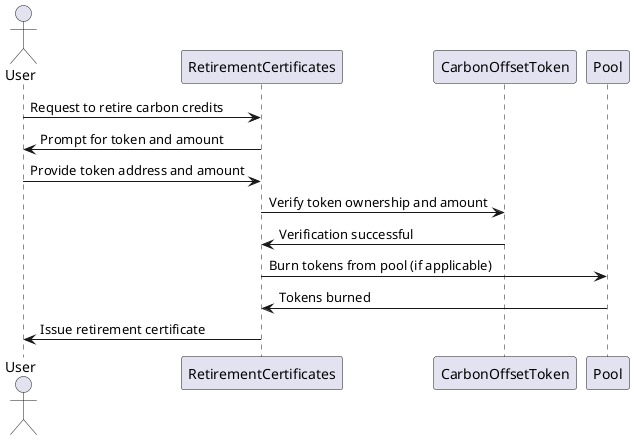 @startuml 
actor User as U
participant RetirementCertificates as RC
participant CarbonOffsetToken as T
participant Pool as P

U -> RC: Request to retire carbon credits
RC -> U: Prompt for token and amount
U -> RC: Provide token address and amount
RC -> T: Verify token ownership and amount
T -> RC: Verification successful
RC -> P: Burn tokens from pool (if applicable)
P -> RC: Tokens burned
RC -> U: Issue retirement certificate
@enduml
